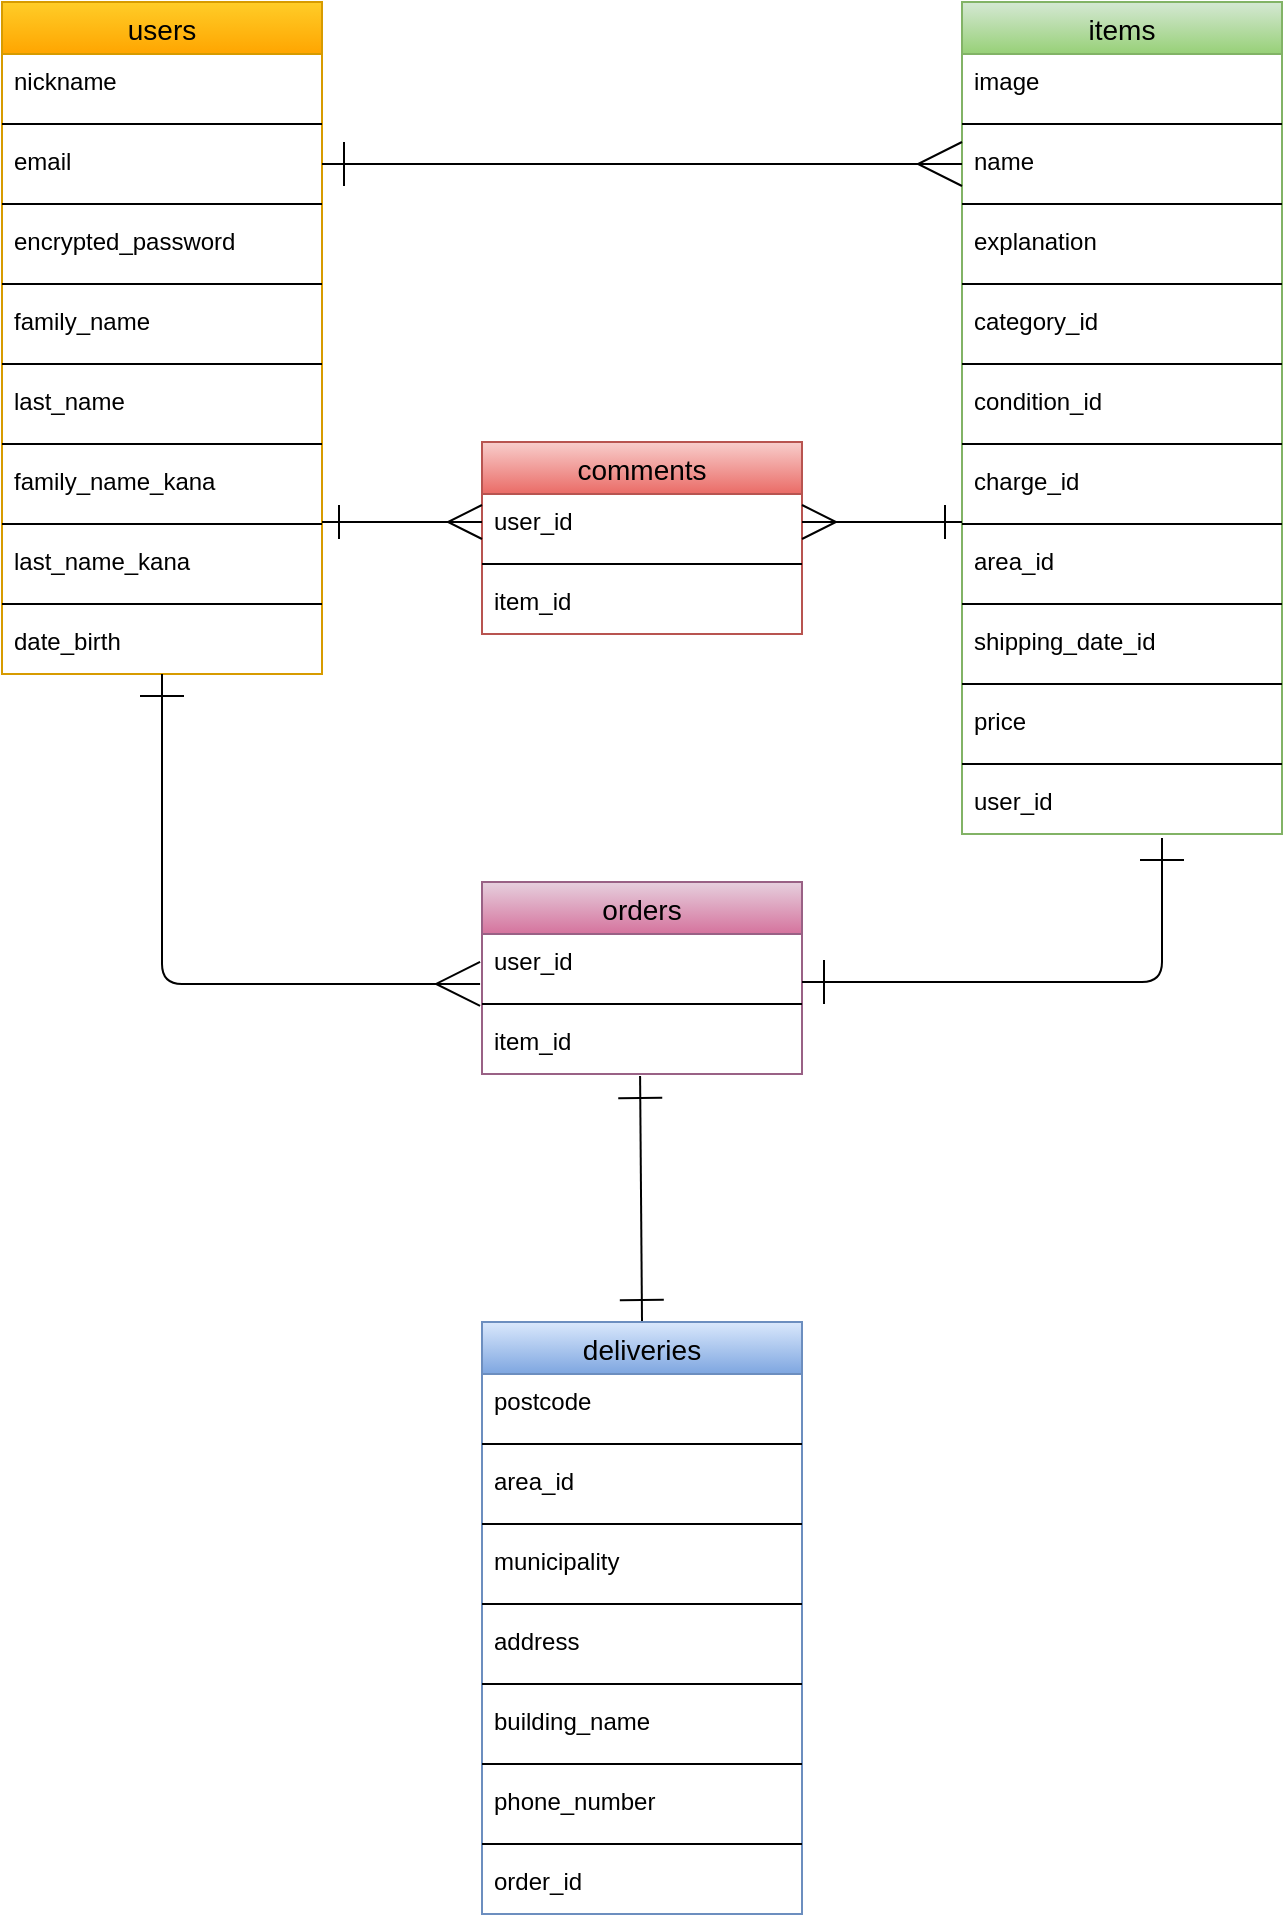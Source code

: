 <mxfile>
    <diagram id="_S-GNKYGfqxviqRjQuxt" name="ページ1">
        <mxGraphModel dx="1033" dy="779" grid="1" gridSize="10" guides="1" tooltips="1" connect="1" arrows="1" fold="1" page="1" pageScale="1" pageWidth="827" pageHeight="1169" math="0" shadow="0">
            <root>
                <mxCell id="0"/>
                <mxCell id="1" parent="0"/>
                <mxCell id="86" value="items" style="swimlane;fontStyle=0;childLayout=stackLayout;horizontal=1;startSize=26;horizontalStack=0;resizeParent=1;resizeParentMax=0;resizeLast=0;collapsible=1;marginBottom=0;align=center;fontSize=14;fillColor=#d5e8d4;gradientColor=#97d077;strokeColor=#82b366;fontColor=#000000;" parent="1" vertex="1">
                    <mxGeometry x="520" y="40" width="160" height="416" as="geometry"/>
                </mxCell>
                <mxCell id="160" value="image" style="text;strokeColor=none;fillColor=none;spacingLeft=4;spacingRight=4;overflow=hidden;rotatable=0;points=[[0,0.5],[1,0.5]];portConstraint=eastwest;fontSize=12;" parent="86" vertex="1">
                    <mxGeometry y="26" width="160" height="30" as="geometry"/>
                </mxCell>
                <mxCell id="161" value="" style="line;strokeWidth=1;rotatable=0;dashed=0;labelPosition=right;align=left;verticalAlign=middle;spacingTop=0;spacingLeft=6;points=[];portConstraint=eastwest;" parent="86" vertex="1">
                    <mxGeometry y="56" width="160" height="10" as="geometry"/>
                </mxCell>
                <mxCell id="87" value="name" style="text;strokeColor=none;fillColor=none;spacingLeft=4;spacingRight=4;overflow=hidden;rotatable=0;points=[[0,0.5],[1,0.5]];portConstraint=eastwest;fontSize=12;" parent="86" vertex="1">
                    <mxGeometry y="66" width="160" height="30" as="geometry"/>
                </mxCell>
                <mxCell id="138" value="" style="line;strokeWidth=1;rotatable=0;dashed=0;labelPosition=right;align=left;verticalAlign=middle;spacingTop=0;spacingLeft=6;points=[];portConstraint=eastwest;" parent="86" vertex="1">
                    <mxGeometry y="96" width="160" height="10" as="geometry"/>
                </mxCell>
                <mxCell id="88" value="explanation" style="text;strokeColor=none;fillColor=none;spacingLeft=4;spacingRight=4;overflow=hidden;rotatable=0;points=[[0,0.5],[1,0.5]];portConstraint=eastwest;fontSize=12;" parent="86" vertex="1">
                    <mxGeometry y="106" width="160" height="30" as="geometry"/>
                </mxCell>
                <mxCell id="137" value="" style="line;strokeWidth=1;rotatable=0;dashed=0;labelPosition=right;align=left;verticalAlign=middle;spacingTop=0;spacingLeft=6;points=[];portConstraint=eastwest;" parent="86" vertex="1">
                    <mxGeometry y="136" width="160" height="10" as="geometry"/>
                </mxCell>
                <mxCell id="89" value="category_id" style="text;strokeColor=none;fillColor=none;spacingLeft=4;spacingRight=4;overflow=hidden;rotatable=0;points=[[0,0.5],[1,0.5]];portConstraint=eastwest;fontSize=12;" parent="86" vertex="1">
                    <mxGeometry y="146" width="160" height="30" as="geometry"/>
                </mxCell>
                <mxCell id="136" value="" style="line;strokeWidth=1;rotatable=0;dashed=0;labelPosition=right;align=left;verticalAlign=middle;spacingTop=0;spacingLeft=6;points=[];portConstraint=eastwest;" parent="86" vertex="1">
                    <mxGeometry y="176" width="160" height="10" as="geometry"/>
                </mxCell>
                <mxCell id="91" value="condition_id" style="text;strokeColor=none;fillColor=none;spacingLeft=4;spacingRight=4;overflow=hidden;rotatable=0;points=[[0,0.5],[1,0.5]];portConstraint=eastwest;fontSize=12;" parent="86" vertex="1">
                    <mxGeometry y="186" width="160" height="30" as="geometry"/>
                </mxCell>
                <mxCell id="135" value="" style="line;strokeWidth=1;rotatable=0;dashed=0;labelPosition=right;align=left;verticalAlign=middle;spacingTop=0;spacingLeft=6;points=[];portConstraint=eastwest;" parent="86" vertex="1">
                    <mxGeometry y="216" width="160" height="10" as="geometry"/>
                </mxCell>
                <mxCell id="92" value="charge_id" style="text;strokeColor=none;fillColor=none;spacingLeft=4;spacingRight=4;overflow=hidden;rotatable=0;points=[[0,0.5],[1,0.5]];portConstraint=eastwest;fontSize=12;" parent="86" vertex="1">
                    <mxGeometry y="226" width="160" height="30" as="geometry"/>
                </mxCell>
                <mxCell id="134" value="" style="line;strokeWidth=1;rotatable=0;dashed=0;labelPosition=right;align=left;verticalAlign=middle;spacingTop=0;spacingLeft=6;points=[];portConstraint=eastwest;" parent="86" vertex="1">
                    <mxGeometry y="256" width="160" height="10" as="geometry"/>
                </mxCell>
                <mxCell id="93" value="area_id" style="text;strokeColor=none;fillColor=none;spacingLeft=4;spacingRight=4;overflow=hidden;rotatable=0;points=[[0,0.5],[1,0.5]];portConstraint=eastwest;fontSize=12;" parent="86" vertex="1">
                    <mxGeometry y="266" width="160" height="30" as="geometry"/>
                </mxCell>
                <mxCell id="133" value="" style="line;strokeWidth=1;rotatable=0;dashed=0;labelPosition=right;align=left;verticalAlign=middle;spacingTop=0;spacingLeft=6;points=[];portConstraint=eastwest;" parent="86" vertex="1">
                    <mxGeometry y="296" width="160" height="10" as="geometry"/>
                </mxCell>
                <mxCell id="94" value="shipping_date_id" style="text;strokeColor=none;fillColor=none;spacingLeft=4;spacingRight=4;overflow=hidden;rotatable=0;points=[[0,0.5],[1,0.5]];portConstraint=eastwest;fontSize=12;" parent="86" vertex="1">
                    <mxGeometry y="306" width="160" height="30" as="geometry"/>
                </mxCell>
                <mxCell id="132" value="" style="line;strokeWidth=1;rotatable=0;dashed=0;labelPosition=right;align=left;verticalAlign=middle;spacingTop=0;spacingLeft=6;points=[];portConstraint=eastwest;" parent="86" vertex="1">
                    <mxGeometry y="336" width="160" height="10" as="geometry"/>
                </mxCell>
                <mxCell id="95" value="price" style="text;strokeColor=none;fillColor=none;spacingLeft=4;spacingRight=4;overflow=hidden;rotatable=0;points=[[0,0.5],[1,0.5]];portConstraint=eastwest;fontSize=12;" parent="86" vertex="1">
                    <mxGeometry y="346" width="160" height="30" as="geometry"/>
                </mxCell>
                <mxCell id="131" value="" style="line;strokeWidth=1;rotatable=0;dashed=0;labelPosition=right;align=left;verticalAlign=middle;spacingTop=0;spacingLeft=6;points=[];portConstraint=eastwest;" parent="86" vertex="1">
                    <mxGeometry y="376" width="160" height="10" as="geometry"/>
                </mxCell>
                <mxCell id="96" value="user_id" style="text;strokeColor=none;fillColor=none;spacingLeft=4;spacingRight=4;overflow=hidden;rotatable=0;points=[[0,0.5],[1,0.5]];portConstraint=eastwest;fontSize=12;" parent="86" vertex="1">
                    <mxGeometry y="386" width="160" height="30" as="geometry"/>
                </mxCell>
                <mxCell id="104" value="users" style="swimlane;fontStyle=0;childLayout=stackLayout;horizontal=1;startSize=26;horizontalStack=0;resizeParent=1;resizeParentMax=0;resizeLast=0;collapsible=1;marginBottom=0;align=center;fontSize=14;fillColor=#ffcd28;strokeColor=#d79b00;gradientColor=#ffa500;labelBackgroundColor=none;fontColor=#000000;labelBorderColor=none;" parent="1" vertex="1">
                    <mxGeometry x="40" y="40" width="160" height="336" as="geometry"/>
                </mxCell>
                <mxCell id="105" value="nickname" style="text;strokeColor=none;fillColor=none;spacingLeft=4;spacingRight=4;overflow=hidden;rotatable=0;points=[[0,0.5],[1,0.5]];portConstraint=eastwest;fontSize=12;" parent="104" vertex="1">
                    <mxGeometry y="26" width="160" height="30" as="geometry"/>
                </mxCell>
                <mxCell id="130" value="" style="line;strokeWidth=1;rotatable=0;dashed=0;labelPosition=right;align=left;verticalAlign=middle;spacingTop=0;spacingLeft=6;points=[];portConstraint=eastwest;" parent="104" vertex="1">
                    <mxGeometry y="56" width="160" height="10" as="geometry"/>
                </mxCell>
                <mxCell id="106" value="email" style="text;strokeColor=none;fillColor=none;spacingLeft=4;spacingRight=4;overflow=hidden;rotatable=0;points=[[0,0.5],[1,0.5]];portConstraint=eastwest;fontSize=12;" parent="104" vertex="1">
                    <mxGeometry y="66" width="160" height="30" as="geometry"/>
                </mxCell>
                <mxCell id="129" value="" style="line;strokeWidth=1;rotatable=0;dashed=0;labelPosition=right;align=left;verticalAlign=middle;spacingTop=0;spacingLeft=6;points=[];portConstraint=eastwest;" parent="104" vertex="1">
                    <mxGeometry y="96" width="160" height="10" as="geometry"/>
                </mxCell>
                <mxCell id="107" value="encrypted_password" style="text;strokeColor=none;fillColor=none;spacingLeft=4;spacingRight=4;overflow=hidden;rotatable=0;points=[[0,0.5],[1,0.5]];portConstraint=eastwest;fontSize=12;" parent="104" vertex="1">
                    <mxGeometry y="106" width="160" height="30" as="geometry"/>
                </mxCell>
                <mxCell id="128" value="" style="line;strokeWidth=1;rotatable=0;dashed=0;labelPosition=right;align=left;verticalAlign=middle;spacingTop=0;spacingLeft=6;points=[];portConstraint=eastwest;" parent="104" vertex="1">
                    <mxGeometry y="136" width="160" height="10" as="geometry"/>
                </mxCell>
                <mxCell id="109" value="family_name" style="text;strokeColor=none;fillColor=none;spacingLeft=4;spacingRight=4;overflow=hidden;rotatable=0;points=[[0,0.5],[1,0.5]];portConstraint=eastwest;fontSize=12;" parent="104" vertex="1">
                    <mxGeometry y="146" width="160" height="30" as="geometry"/>
                </mxCell>
                <mxCell id="127" value="" style="line;strokeWidth=1;rotatable=0;dashed=0;labelPosition=right;align=left;verticalAlign=middle;spacingTop=0;spacingLeft=6;points=[];portConstraint=eastwest;" parent="104" vertex="1">
                    <mxGeometry y="176" width="160" height="10" as="geometry"/>
                </mxCell>
                <mxCell id="110" value="last_name" style="text;strokeColor=none;fillColor=none;spacingLeft=4;spacingRight=4;overflow=hidden;rotatable=0;points=[[0,0.5],[1,0.5]];portConstraint=eastwest;fontSize=12;" parent="104" vertex="1">
                    <mxGeometry y="186" width="160" height="30" as="geometry"/>
                </mxCell>
                <mxCell id="126" value="" style="line;strokeWidth=1;rotatable=0;dashed=0;labelPosition=right;align=left;verticalAlign=middle;spacingTop=0;spacingLeft=6;points=[];portConstraint=eastwest;" parent="104" vertex="1">
                    <mxGeometry y="216" width="160" height="10" as="geometry"/>
                </mxCell>
                <mxCell id="111" value="family_name_kana" style="text;strokeColor=none;fillColor=none;spacingLeft=4;spacingRight=4;overflow=hidden;rotatable=0;points=[[0,0.5],[1,0.5]];portConstraint=eastwest;fontSize=12;" parent="104" vertex="1">
                    <mxGeometry y="226" width="160" height="30" as="geometry"/>
                </mxCell>
                <mxCell id="125" value="" style="line;strokeWidth=1;rotatable=0;dashed=0;labelPosition=right;align=left;verticalAlign=middle;spacingTop=0;spacingLeft=6;points=[];portConstraint=eastwest;" parent="104" vertex="1">
                    <mxGeometry y="256" width="160" height="10" as="geometry"/>
                </mxCell>
                <mxCell id="115" value="last_name_kana" style="text;strokeColor=none;fillColor=none;spacingLeft=4;spacingRight=4;overflow=hidden;rotatable=0;points=[[0,0.5],[1,0.5]];portConstraint=eastwest;fontSize=12;" parent="104" vertex="1">
                    <mxGeometry y="266" width="160" height="30" as="geometry"/>
                </mxCell>
                <mxCell id="123" value="" style="line;strokeWidth=1;rotatable=0;dashed=0;labelPosition=right;align=left;verticalAlign=middle;spacingTop=0;spacingLeft=6;points=[];portConstraint=eastwest;" parent="104" vertex="1">
                    <mxGeometry y="296" width="160" height="10" as="geometry"/>
                </mxCell>
                <mxCell id="116" value="date_birth" style="text;strokeColor=none;fillColor=none;spacingLeft=4;spacingRight=4;overflow=hidden;rotatable=0;points=[[0,0.5],[1,0.5]];portConstraint=eastwest;fontSize=12;" parent="104" vertex="1">
                    <mxGeometry y="306" width="160" height="30" as="geometry"/>
                </mxCell>
                <mxCell id="117" style="edgeStyle=none;html=1;endArrow=ERmany;endFill=0;endSize=20;strokeWidth=1;startArrow=ERone;startFill=0;targetPerimeterSpacing=0;sourcePerimeterSpacing=0;startSize=20;exitX=1;exitY=0.5;exitDx=0;exitDy=0;entryX=0;entryY=0.5;entryDx=0;entryDy=0;" parent="1" source="106" edge="1" target="87">
                    <mxGeometry relative="1" as="geometry">
                        <mxPoint x="199" y="120" as="sourcePoint"/>
                        <mxPoint x="400" y="121" as="targetPoint"/>
                        <Array as="points"/>
                    </mxGeometry>
                </mxCell>
                <mxCell id="118" value="orders" style="swimlane;fontStyle=0;childLayout=stackLayout;horizontal=1;startSize=26;horizontalStack=0;resizeParent=1;resizeParentMax=0;resizeLast=0;collapsible=1;marginBottom=0;align=center;fontSize=14;fillColor=#e6d0de;strokeColor=#996185;gradientColor=#d5739d;fontColor=#000000;" parent="1" vertex="1">
                    <mxGeometry x="280" y="480" width="160" height="96" as="geometry"/>
                </mxCell>
                <mxCell id="119" value="user_id" style="text;strokeColor=none;fillColor=none;spacingLeft=4;spacingRight=4;overflow=hidden;rotatable=0;points=[[0,0.5],[1,0.5]];portConstraint=eastwest;fontSize=12;" parent="118" vertex="1">
                    <mxGeometry y="26" width="160" height="30" as="geometry"/>
                </mxCell>
                <mxCell id="140" value="" style="line;strokeWidth=1;rotatable=0;dashed=0;labelPosition=right;align=left;verticalAlign=middle;spacingTop=0;spacingLeft=6;points=[];portConstraint=eastwest;" parent="118" vertex="1">
                    <mxGeometry y="56" width="160" height="10" as="geometry"/>
                </mxCell>
                <mxCell id="120" value="item_id" style="text;strokeColor=none;fillColor=none;spacingLeft=4;spacingRight=4;overflow=hidden;rotatable=0;points=[[0,0.5],[1,0.5]];portConstraint=eastwest;fontSize=12;" parent="118" vertex="1">
                    <mxGeometry y="66" width="160" height="30" as="geometry"/>
                </mxCell>
                <mxCell id="141" style="edgeStyle=none;html=1;strokeWidth=1;startArrow=ERone;startFill=0;endArrow=ERmany;endFill=0;startSize=20;endSize=20;sourcePerimeterSpacing=0;targetPerimeterSpacing=0;entryX=-0.006;entryY=0.833;entryDx=0;entryDy=0;entryPerimeter=0;" parent="1" source="116" target="119" edge="1">
                    <mxGeometry relative="1" as="geometry">
                        <mxPoint x="200" y="540" as="targetPoint"/>
                        <mxPoint x="110" y="380" as="sourcePoint"/>
                        <Array as="points">
                            <mxPoint x="120" y="531"/>
                        </Array>
                    </mxGeometry>
                </mxCell>
                <mxCell id="142" style="edgeStyle=none;html=1;strokeWidth=1;startArrow=ERone;startFill=0;endArrow=ERone;endFill=0;startSize=20;endSize=20;sourcePerimeterSpacing=0;targetPerimeterSpacing=0;entryX=0.625;entryY=1.067;entryDx=0;entryDy=0;entryPerimeter=0;" parent="1" target="96" edge="1">
                    <mxGeometry relative="1" as="geometry">
                        <mxPoint x="500" y="430" as="targetPoint"/>
                        <mxPoint x="440" y="530" as="sourcePoint"/>
                        <Array as="points">
                            <mxPoint x="620" y="530"/>
                        </Array>
                    </mxGeometry>
                </mxCell>
                <mxCell id="147" style="edgeStyle=none;html=1;exitX=0.5;exitY=0;exitDx=0;exitDy=0;entryX=0.494;entryY=1.033;entryDx=0;entryDy=0;entryPerimeter=0;strokeWidth=1;startArrow=ERone;startFill=0;endArrow=ERone;endFill=0;startSize=20;endSize=20;sourcePerimeterSpacing=0;targetPerimeterSpacing=0;" parent="1" source="143" target="120" edge="1">
                    <mxGeometry relative="1" as="geometry"/>
                </mxCell>
                <mxCell id="143" value="deliveries" style="swimlane;fontStyle=0;childLayout=stackLayout;horizontal=1;startSize=26;horizontalStack=0;resizeParent=1;resizeParentMax=0;resizeLast=0;collapsible=1;marginBottom=0;align=center;fontSize=14;fillColor=#dae8fc;strokeColor=#6c8ebf;gradientColor=#7ea6e0;fontColor=#000000;" parent="1" vertex="1">
                    <mxGeometry x="280" y="700" width="160" height="296" as="geometry"/>
                </mxCell>
                <mxCell id="144" value="postcode" style="text;strokeColor=none;fillColor=none;spacingLeft=4;spacingRight=4;overflow=hidden;rotatable=0;points=[[0,0.5],[1,0.5]];portConstraint=eastwest;fontSize=12;" parent="143" vertex="1">
                    <mxGeometry y="26" width="160" height="30" as="geometry"/>
                </mxCell>
                <mxCell id="159" value="" style="line;strokeWidth=1;rotatable=0;dashed=0;labelPosition=right;align=left;verticalAlign=middle;spacingTop=0;spacingLeft=6;points=[];portConstraint=eastwest;" parent="143" vertex="1">
                    <mxGeometry y="56" width="160" height="10" as="geometry"/>
                </mxCell>
                <mxCell id="145" value="area_id" style="text;strokeColor=none;fillColor=none;spacingLeft=4;spacingRight=4;overflow=hidden;rotatable=0;points=[[0,0.5],[1,0.5]];portConstraint=eastwest;fontSize=12;" parent="143" vertex="1">
                    <mxGeometry y="66" width="160" height="30" as="geometry"/>
                </mxCell>
                <mxCell id="158" value="" style="line;strokeWidth=1;rotatable=0;dashed=0;labelPosition=right;align=left;verticalAlign=middle;spacingTop=0;spacingLeft=6;points=[];portConstraint=eastwest;" parent="143" vertex="1">
                    <mxGeometry y="96" width="160" height="10" as="geometry"/>
                </mxCell>
                <mxCell id="146" value="municipality" style="text;strokeColor=none;fillColor=none;spacingLeft=4;spacingRight=4;overflow=hidden;rotatable=0;points=[[0,0.5],[1,0.5]];portConstraint=eastwest;fontSize=12;" parent="143" vertex="1">
                    <mxGeometry y="106" width="160" height="30" as="geometry"/>
                </mxCell>
                <mxCell id="157" value="" style="line;strokeWidth=1;rotatable=0;dashed=0;labelPosition=right;align=left;verticalAlign=middle;spacingTop=0;spacingLeft=6;points=[];portConstraint=eastwest;" parent="143" vertex="1">
                    <mxGeometry y="136" width="160" height="10" as="geometry"/>
                </mxCell>
                <mxCell id="150" value="address" style="text;strokeColor=none;fillColor=none;spacingLeft=4;spacingRight=4;overflow=hidden;rotatable=0;points=[[0,0.5],[1,0.5]];portConstraint=eastwest;fontSize=12;" parent="143" vertex="1">
                    <mxGeometry y="146" width="160" height="30" as="geometry"/>
                </mxCell>
                <mxCell id="156" value="" style="line;strokeWidth=1;rotatable=0;dashed=0;labelPosition=right;align=left;verticalAlign=middle;spacingTop=0;spacingLeft=6;points=[];portConstraint=eastwest;" parent="143" vertex="1">
                    <mxGeometry y="176" width="160" height="10" as="geometry"/>
                </mxCell>
                <mxCell id="151" value="building_name" style="text;strokeColor=none;fillColor=none;spacingLeft=4;spacingRight=4;overflow=hidden;rotatable=0;points=[[0,0.5],[1,0.5]];portConstraint=eastwest;fontSize=12;" parent="143" vertex="1">
                    <mxGeometry y="186" width="160" height="30" as="geometry"/>
                </mxCell>
                <mxCell id="155" value="" style="line;strokeWidth=1;rotatable=0;dashed=0;labelPosition=right;align=left;verticalAlign=middle;spacingTop=0;spacingLeft=6;points=[];portConstraint=eastwest;" parent="143" vertex="1">
                    <mxGeometry y="216" width="160" height="10" as="geometry"/>
                </mxCell>
                <mxCell id="152" value="phone_number" style="text;strokeColor=none;fillColor=none;spacingLeft=4;spacingRight=4;overflow=hidden;rotatable=0;points=[[0,0.5],[1,0.5]];portConstraint=eastwest;fontSize=12;" parent="143" vertex="1">
                    <mxGeometry y="226" width="160" height="30" as="geometry"/>
                </mxCell>
                <mxCell id="154" value="" style="line;strokeWidth=1;rotatable=0;dashed=0;labelPosition=right;align=left;verticalAlign=middle;spacingTop=0;spacingLeft=6;points=[];portConstraint=eastwest;" parent="143" vertex="1">
                    <mxGeometry y="256" width="160" height="10" as="geometry"/>
                </mxCell>
                <mxCell id="153" value="order_id" style="text;strokeColor=none;fillColor=none;spacingLeft=4;spacingRight=4;overflow=hidden;rotatable=0;points=[[0,0.5],[1,0.5]];portConstraint=eastwest;fontSize=12;" parent="143" vertex="1">
                    <mxGeometry y="266" width="160" height="30" as="geometry"/>
                </mxCell>
                <mxCell id="163" value="comments" style="swimlane;fontStyle=0;childLayout=stackLayout;horizontal=1;startSize=26;horizontalStack=0;resizeParent=1;resizeParentMax=0;resizeLast=0;collapsible=1;marginBottom=0;align=center;fontSize=14;fillColor=#f8cecc;strokeColor=#b85450;gradientColor=#ea6b66;labelBorderColor=none;fontColor=#000000;" vertex="1" parent="1">
                    <mxGeometry x="280" y="260" width="160" height="96" as="geometry"/>
                </mxCell>
                <mxCell id="164" value="user_id" style="text;strokeColor=none;fillColor=none;spacingLeft=4;spacingRight=4;overflow=hidden;rotatable=0;points=[[0,0.5],[1,0.5]];portConstraint=eastwest;fontSize=12;" vertex="1" parent="163">
                    <mxGeometry y="26" width="160" height="30" as="geometry"/>
                </mxCell>
                <mxCell id="165" value="" style="line;strokeWidth=1;rotatable=0;dashed=0;labelPosition=right;align=left;verticalAlign=middle;spacingTop=0;spacingLeft=6;points=[];portConstraint=eastwest;" vertex="1" parent="163">
                    <mxGeometry y="56" width="160" height="10" as="geometry"/>
                </mxCell>
                <mxCell id="166" value="item_id" style="text;strokeColor=none;fillColor=none;spacingLeft=4;spacingRight=4;overflow=hidden;rotatable=0;points=[[0,0.5],[1,0.5]];portConstraint=eastwest;fontSize=12;" vertex="1" parent="163">
                    <mxGeometry y="66" width="160" height="30" as="geometry"/>
                </mxCell>
                <mxCell id="169" value="" style="endArrow=ERmany;html=1;startArrow=ERone;startFill=0;endFill=0;targetPerimeterSpacing=0;sourcePerimeterSpacing=0;endSize=15;startSize=15;" edge="1" parent="1">
                    <mxGeometry width="50" height="50" relative="1" as="geometry">
                        <mxPoint x="200" y="300" as="sourcePoint"/>
                        <mxPoint x="280" y="300" as="targetPoint"/>
                    </mxGeometry>
                </mxCell>
                <mxCell id="170" value="" style="endArrow=ERone;html=1;startArrow=ERmany;startFill=0;endFill=0;targetPerimeterSpacing=0;sourcePerimeterSpacing=0;endSize=15;startSize=15;" edge="1" parent="1">
                    <mxGeometry width="50" height="50" relative="1" as="geometry">
                        <mxPoint x="440" y="300" as="sourcePoint"/>
                        <mxPoint x="520" y="300" as="targetPoint"/>
                    </mxGeometry>
                </mxCell>
            </root>
        </mxGraphModel>
    </diagram>
</mxfile>